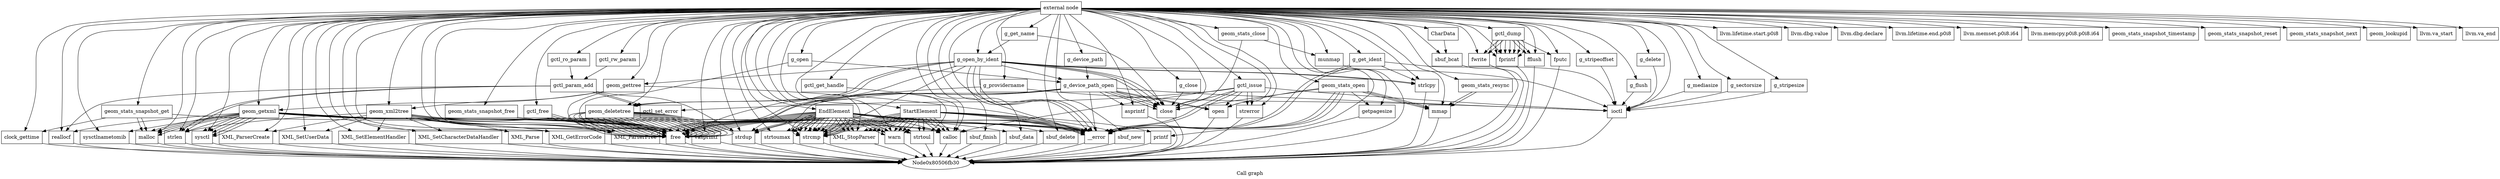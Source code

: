digraph "Call graph" {
	label="Call graph";

	Node0x80506fb00 [shape=record,label="{external node}"];
	Node0x80506fb00 -> Node0x80506fb90;
	Node0x80506fb00 -> Node0x80506fe90;
	Node0x80506fb00 -> Node0x80506fef0;
	Node0x80506fb00 -> Node0x80506ff50;
	Node0x80506fb00 -> Node0x80506fbf0;
	Node0x80506fb00 -> Node0x80506fc50;
	Node0x80506fb00 -> Node0x80506fcb0;
	Node0x80506fb00 -> Node0x80506fd10;
	Node0x80506fb00 -> Node0x80506fd70;
	Node0x80506fb00 -> Node0x80506fdd0;
	Node0x80506fb00 -> Node0x80506fe30;
	Node0x80506fb00 -> Node0x80506ffb0;
	Node0x80506fb00 -> Node0x805070010;
	Node0x80506fb00 -> Node0x805070070;
	Node0x80506fb00 -> Node0x8050700d0;
	Node0x80506fb00 -> Node0x805070130;
	Node0x80506fb00 -> Node0x805070190;
	Node0x80506fb00 -> Node0x8050701f0;
	Node0x80506fb00 -> Node0x805070250;
	Node0x80506fb00 -> Node0x8050702b0;
	Node0x80506fb00 -> Node0x805070310;
	Node0x80506fb00 -> Node0x8050703d0;
	Node0x80506fb00 -> Node0x805070370;
	Node0x80506fb00 -> Node0x805070430;
	Node0x80506fb00 -> Node0x805070490;
	Node0x80506fb00 -> Node0x8050704f0;
	Node0x80506fb00 -> Node0x805070550;
	Node0x80506fb00 -> Node0x8050705b0;
	Node0x80506fb00 -> Node0x805070610;
	Node0x80506fb00 -> Node0x805070670;
	Node0x80506fb00 -> Node0x8050706d0;
	Node0x80506fb00 -> Node0x805070730;
	Node0x80506fb00 -> Node0x805070790;
	Node0x80506fb00 -> Node0x8050707f0;
	Node0x80506fb00 -> Node0x8050709d0;
	Node0x80506fb00 -> Node0x805070c70;
	Node0x80506fb00 -> Node0x805070850;
	Node0x80506fb00 -> Node0x805070eb0;
	Node0x80506fb00 -> Node0x8050708b0;
	Node0x80506fb00 -> Node0x805070910;
	Node0x80506fb00 -> Node0x805070970;
	Node0x80506fb00 -> Node0x805070f10;
	Node0x80506fb00 -> Node0x805070cd0;
	Node0x80506fb00 -> Node0x805070d30;
	Node0x80506fb00 -> Node0x805070d90;
	Node0x80506fb00 -> Node0x805070df0;
	Node0x80506fb00 -> Node0x805070bb0;
	Node0x80506fb00 -> Node0x805070c10;
	Node0x80506fb00 -> Node0x805070a90;
	Node0x80506fb00 -> Node0x805070af0;
	Node0x80506fb00 -> Node0x805070e50;
	Node0x80506fb00 -> Node0x805070a30;
	Node0x80506fb00 -> Node0x805070b50;
	Node0x80506fb00 -> Node0x805070f70;
	Node0x80506fb00 -> Node0x805070fd0;
	Node0x80506fb00 -> Node0x804eee030;
	Node0x80506fb00 -> Node0x804eee090;
	Node0x80506fb00 -> Node0x804eee0f0;
	Node0x80506fb00 -> Node0x804eee150;
	Node0x80506fb00 -> Node0x804eee1b0;
	Node0x80506fb00 -> Node0x804eee210;
	Node0x80506fb00 -> Node0x804eee270;
	Node0x80506fb00 -> Node0x804eee3f0;
	Node0x80506fb00 -> Node0x804eee390;
	Node0x80506fb00 -> Node0x804eee450;
	Node0x80506fb00 -> Node0x804eee4b0;
	Node0x80506fb00 -> Node0x804eee510;
	Node0x80506fb00 -> Node0x804eee570;
	Node0x80506fb00 -> Node0x804eee5d0;
	Node0x80506fb00 -> Node0x804eee630;
	Node0x80506fb00 -> Node0x804eee690;
	Node0x80506fb00 -> Node0x804eee750;
	Node0x80506fb00 -> Node0x804eee7b0;
	Node0x80506fb00 -> Node0x804eee810;
	Node0x80506fb00 -> Node0x804eee870;
	Node0x80506fb00 -> Node0x804eee8d0;
	Node0x80506fb00 -> Node0x804eee930;
	Node0x80506fb00 -> Node0x804eee990;
	Node0x80506fb00 -> Node0x804eee9f0;
	Node0x80506fb00 -> Node0x804eeea50;
	Node0x80506fb00 -> Node0x804eeeab0;
	Node0x80506fb00 -> Node0x804eeeb10;
	Node0x80506fb00 -> Node0x804eeeb70;
	Node0x80506fb00 -> Node0x804eeebd0;
	Node0x80506fb00 -> Node0x804eeec30;
	Node0x80506fb90 [shape=record,label="{geom_getxml}"];
	Node0x80506fb90 -> Node0x80506fbf0;
	Node0x80506fb90 -> Node0x80506fc50;
	Node0x80506fb90 -> Node0x80506fcb0;
	Node0x80506fb90 -> Node0x80506fc50;
	Node0x80506fb90 -> Node0x80506fd10;
	Node0x80506fb90 -> Node0x80506fd70;
	Node0x80506fb90 -> Node0x80506fdd0;
	Node0x80506fb90 -> Node0x80506fe30;
	Node0x80506fb90 -> Node0x80506fcb0;
	Node0x80506fb90 -> Node0x80506fc50;
	Node0x80506fb90 -> Node0x80506fdd0;
	Node0x80506fb90 -> Node0x80506fe30;
	Node0x80506fb90 -> Node0x80506fcb0;
	Node0x80506fb90 -> Node0x80506fc50;
	Node0x80506fb90 -> Node0x80506fdd0;
	Node0x80506fb90 -> Node0x80506fe30;
	Node0x80506fb90 -> Node0x80506fcb0;
	Node0x80506fb90 -> Node0x80506fc50;
	Node0x80506fb90 -> Node0x80506fdd0;
	Node0x80506fb90 -> Node0x80506fe30;
	Node0x80506fe90 [shape=record,label="{llvm.lifetime.start.p0i8}"];
	Node0x80506fef0 [shape=record,label="{llvm.dbg.value}"];
	Node0x80506ff50 [shape=record,label="{llvm.dbg.declare}"];
	Node0x80506fbf0 [shape=record,label="{sysctlnametomib}"];
	Node0x80506fbf0 -> Node0x80506fb30;
	Node0x80506fc50 [shape=record,label="{sysctl}"];
	Node0x80506fc50 -> Node0x80506fb30;
	Node0x80506fcb0 [shape=record,label="{malloc}"];
	Node0x80506fcb0 -> Node0x80506fb30;
	Node0x80506fd10 [shape=record,label="{strlen}"];
	Node0x80506fd10 -> Node0x80506fb30;
	Node0x80506fd70 [shape=record,label="{reallocf}"];
	Node0x80506fd70 -> Node0x80506fb30;
	Node0x80506fdd0 [shape=record,label="{free}"];
	Node0x80506fdd0 -> Node0x80506fb30;
	Node0x80506fe30 [shape=record,label="{__error}"];
	Node0x80506fe30 -> Node0x80506fb30;
	Node0x80506ffb0 [shape=record,label="{llvm.lifetime.end.p0i8}"];
	Node0x805070010 [shape=record,label="{geom_stats_close}"];
	Node0x805070010 -> Node0x805070070;
	Node0x805070010 -> Node0x8050700d0;
	Node0x805070070 [shape=record,label="{munmap}"];
	Node0x805070070 -> Node0x80506fb30;
	Node0x8050700d0 [shape=record,label="{close}"];
	Node0x8050700d0 -> Node0x80506fb30;
	Node0x805070130 [shape=record,label="{geom_stats_resync}"];
	Node0x805070130 -> Node0x805070190;
	Node0x805070130 -> Node0x805070190;
	Node0x805070190 [shape=record,label="{mmap}"];
	Node0x805070190 -> Node0x80506fb30;
	Node0x8050701f0 [shape=record,label="{geom_stats_open}"];
	Node0x8050701f0 -> Node0x805070250;
	Node0x8050701f0 -> Node0x80506fe30;
	Node0x8050701f0 -> Node0x8050702b0;
	Node0x8050701f0 -> Node0x805070190;
	Node0x8050701f0 -> Node0x80506fe30;
	Node0x8050701f0 -> Node0x8050700d0;
	Node0x8050701f0 -> Node0x80506fe30;
	Node0x8050701f0 -> Node0x805070190;
	Node0x8050701f0 -> Node0x805070190;
	Node0x805070250 [shape=record,label="{open}"];
	Node0x805070250 -> Node0x80506fb30;
	Node0x8050702b0 [shape=record,label="{getpagesize}"];
	Node0x8050702b0 -> Node0x80506fb30;
	Node0x805070310 [shape=record,label="{geom_stats_snapshot_get}"];
	Node0x805070310 -> Node0x80506fcb0;
	Node0x805070310 -> Node0x80506fcb0;
	Node0x805070310 -> Node0x80506fdd0;
	Node0x805070310 -> Node0x805070370;
	Node0x8050703d0 [shape=record,label="{llvm.memset.p0i8.i64}"];
	Node0x805070370 [shape=record,label="{clock_gettime}"];
	Node0x805070370 -> Node0x80506fb30;
	Node0x805070430 [shape=record,label="{llvm.memcpy.p0i8.p0i8.i64}"];
	Node0x805070490 [shape=record,label="{geom_stats_snapshot_free}"];
	Node0x805070490 -> Node0x80506fdd0;
	Node0x805070490 -> Node0x80506fdd0;
	Node0x8050704f0 [shape=record,label="{geom_stats_snapshot_timestamp}"];
	Node0x805070550 [shape=record,label="{geom_stats_snapshot_reset}"];
	Node0x8050705b0 [shape=record,label="{geom_stats_snapshot_next}"];
	Node0x804eee090 [shape=record,label="{fwrite}"];
	Node0x804eee090 -> Node0x80506fb30;
	Node0x805070610 [shape=record,label="{geom_lookupid}"];
	Node0x805070670 [shape=record,label="{geom_xml2tree}"];
	Node0x805070670 -> Node0x8050706d0;
	Node0x805070670 -> Node0x805070730;
	Node0x805070670 -> Node0x805070790;
	Node0x805070670 -> Node0x8050707f0;
	Node0x805070670 -> Node0x805070850;
	Node0x805070670 -> Node0x8050708b0;
	Node0x805070670 -> Node0x80506fd10;
	Node0x805070670 -> Node0x805070910;
	Node0x805070670 -> Node0x805070970;
	Node0x805070670 -> Node0x805070790;
	Node0x805070670 -> Node0x80506fdd0;
	Node0x805070670 -> Node0x805070790;
	Node0x805070670 -> Node0x805070730;
	Node0x805070670 -> Node0x80506fdd0;
	Node0x8050706d0 [shape=record,label="{XML_ParserCreate}"];
	Node0x8050706d0 -> Node0x80506fb30;
	Node0x805070730 [shape=record,label="{calloc}"];
	Node0x805070730 -> Node0x80506fb30;
	Node0x805070790 [shape=record,label="{XML_ParserFree}"];
	Node0x805070790 -> Node0x80506fb30;
	Node0x8050707f0 [shape=record,label="{XML_SetUserData}"];
	Node0x8050707f0 -> Node0x80506fb30;
	Node0x8050709d0 [shape=record,label="{StartElement}"];
	Node0x8050709d0 -> Node0x805070a30;
	Node0x8050709d0 -> Node0x805070a90;
	Node0x8050709d0 -> Node0x805070af0;
	Node0x8050709d0 -> Node0x805070a90;
	Node0x8050709d0 -> Node0x805070af0;
	Node0x8050709d0 -> Node0x805070b50;
	Node0x8050709d0 -> Node0x805070a90;
	Node0x8050709d0 -> Node0x805070730;
	Node0x8050709d0 -> Node0x80506fe30;
	Node0x8050709d0 -> Node0x805070bb0;
	Node0x8050709d0 -> Node0x805070c10;
	Node0x8050709d0 -> Node0x805070a90;
	Node0x8050709d0 -> Node0x805070730;
	Node0x8050709d0 -> Node0x80506fe30;
	Node0x8050709d0 -> Node0x805070bb0;
	Node0x8050709d0 -> Node0x805070c10;
	Node0x8050709d0 -> Node0x805070a90;
	Node0x8050709d0 -> Node0x805070730;
	Node0x8050709d0 -> Node0x80506fe30;
	Node0x8050709d0 -> Node0x805070bb0;
	Node0x8050709d0 -> Node0x805070c10;
	Node0x8050709d0 -> Node0x805070a90;
	Node0x8050709d0 -> Node0x805070730;
	Node0x8050709d0 -> Node0x80506fe30;
	Node0x8050709d0 -> Node0x805070bb0;
	Node0x8050709d0 -> Node0x805070c10;
	Node0x8050709d0 -> Node0x805070a90;
	Node0x805070c70 [shape=record,label="{EndElement}"];
	Node0x805070c70 -> Node0x805070cd0;
	Node0x805070c70 -> Node0x805070d30;
	Node0x805070c70 -> Node0x805070d90;
	Node0x805070c70 -> Node0x805070df0;
	Node0x805070c70 -> Node0x80506fe30;
	Node0x805070c70 -> Node0x805070bb0;
	Node0x805070c70 -> Node0x805070c10;
	Node0x805070c70 -> Node0x80506fdd0;
	Node0x805070c70 -> Node0x805070a90;
	Node0x805070c70 -> Node0x805070a90;
	Node0x805070c70 -> Node0x805070af0;
	Node0x805070c70 -> Node0x80506fdd0;
	Node0x805070c70 -> Node0x805070a90;
	Node0x805070c70 -> Node0x805070a90;
	Node0x805070c70 -> Node0x805070e50;
	Node0x805070c70 -> Node0x80506fdd0;
	Node0x805070c70 -> Node0x805070a90;
	Node0x805070c70 -> Node0x805070af0;
	Node0x805070c70 -> Node0x80506fdd0;
	Node0x805070c70 -> Node0x805070a90;
	Node0x805070c70 -> Node0x805070e50;
	Node0x805070c70 -> Node0x80506fdd0;
	Node0x805070c70 -> Node0x805070a90;
	Node0x805070c70 -> Node0x805070e50;
	Node0x805070c70 -> Node0x80506fdd0;
	Node0x805070c70 -> Node0x805070a90;
	Node0x805070c70 -> Node0x80506fdd0;
	Node0x805070c70 -> Node0x805070a90;
	Node0x805070c70 -> Node0x805070730;
	Node0x805070c70 -> Node0x80506fe30;
	Node0x805070c70 -> Node0x805070bb0;
	Node0x805070c70 -> Node0x805070c10;
	Node0x805070c70 -> Node0x80506fdd0;
	Node0x805070c70 -> Node0x805070d90;
	Node0x805070c70 -> Node0x80506fe30;
	Node0x805070c70 -> Node0x805070bb0;
	Node0x805070c70 -> Node0x805070c10;
	Node0x805070c70 -> Node0x80506fdd0;
	Node0x805070c70 -> Node0x80506fdd0;
	Node0x805070c70 -> Node0x80506fdd0;
	Node0x805070c70 -> Node0x805070a90;
	Node0x805070c70 -> Node0x805070a90;
	Node0x805070c70 -> Node0x805070a90;
	Node0x805070c70 -> Node0x805070a90;
	Node0x805070850 [shape=record,label="{XML_SetElementHandler}"];
	Node0x805070850 -> Node0x80506fb30;
	Node0x805070eb0 [shape=record,label="{CharData}"];
	Node0x805070eb0 -> Node0x805070f10;
	Node0x8050708b0 [shape=record,label="{XML_SetCharacterDataHandler}"];
	Node0x8050708b0 -> Node0x80506fb30;
	Node0x805070910 [shape=record,label="{XML_Parse}"];
	Node0x805070910 -> Node0x80506fb30;
	Node0x805070970 [shape=record,label="{XML_GetErrorCode}"];
	Node0x805070970 -> Node0x80506fb30;
	Node0x805070f10 [shape=record,label="{sbuf_bcat}"];
	Node0x805070f10 -> Node0x80506fb30;
	Node0x805070cd0 [shape=record,label="{sbuf_finish}"];
	Node0x805070cd0 -> Node0x80506fb30;
	Node0x805070d30 [shape=record,label="{sbuf_data}"];
	Node0x805070d30 -> Node0x80506fb30;
	Node0x805070d90 [shape=record,label="{strdup}"];
	Node0x805070d90 -> Node0x80506fb30;
	Node0x805070df0 [shape=record,label="{sbuf_delete}"];
	Node0x805070df0 -> Node0x80506fb30;
	Node0x805070bb0 [shape=record,label="{XML_StopParser}"];
	Node0x805070bb0 -> Node0x80506fb30;
	Node0x805070c10 [shape=record,label="{warn}"];
	Node0x805070c10 -> Node0x80506fb30;
	Node0x805070a90 [shape=record,label="{strcmp}"];
	Node0x805070a90 -> Node0x80506fb30;
	Node0x805070af0 [shape=record,label="{strtoul}"];
	Node0x805070af0 -> Node0x80506fb30;
	Node0x805070e50 [shape=record,label="{strtoumax}"];
	Node0x805070e50 -> Node0x80506fb30;
	Node0x805070a30 [shape=record,label="{sbuf_new}"];
	Node0x805070a30 -> Node0x80506fb30;
	Node0x805070b50 [shape=record,label="{printf}"];
	Node0x805070b50 -> Node0x80506fb30;
	Node0x805070f70 [shape=record,label="{geom_gettree}"];
	Node0x805070f70 -> Node0x80506fb90;
	Node0x805070f70 -> Node0x80506fe30;
	Node0x805070f70 -> Node0x805070670;
	Node0x805070f70 -> Node0x80506fdd0;
	Node0x805070fd0 [shape=record,label="{geom_deletetree}"];
	Node0x805070fd0 -> Node0x80506fdd0;
	Node0x805070fd0 -> Node0x80506fdd0;
	Node0x805070fd0 -> Node0x80506fdd0;
	Node0x805070fd0 -> Node0x80506fdd0;
	Node0x805070fd0 -> Node0x80506fdd0;
	Node0x805070fd0 -> Node0x80506fdd0;
	Node0x805070fd0 -> Node0x80506fdd0;
	Node0x805070fd0 -> Node0x80506fdd0;
	Node0x805070fd0 -> Node0x80506fdd0;
	Node0x805070fd0 -> Node0x80506fdd0;
	Node0x805070fd0 -> Node0x80506fdd0;
	Node0x805070fd0 -> Node0x80506fdd0;
	Node0x805070fd0 -> Node0x80506fdd0;
	Node0x805070fd0 -> Node0x80506fdd0;
	Node0x805070fd0 -> Node0x80506fdd0;
	Node0x805070fd0 -> Node0x80506fdd0;
	Node0x805070fd0 -> Node0x80506fdd0;
	Node0x805070fd0 -> Node0x80506fdd0;
	Node0x805070fd0 -> Node0x80506fdd0;
	Node0x805070fd0 -> Node0x80506fdd0;
	Node0x805070fd0 -> Node0x80506fdd0;
	Node0x805070fd0 -> Node0x80506fdd0;
	Node0x804eee030 [shape=record,label="{gctl_dump}"];
	Node0x804eee030 -> Node0x804eee090;
	Node0x804eee030 -> Node0x804eee0f0;
	Node0x804eee030 -> Node0x804eee0f0;
	Node0x804eee030 -> Node0x804eee090;
	Node0x804eee030 -> Node0x804eee0f0;
	Node0x804eee030 -> Node0x804eee0f0;
	Node0x804eee030 -> Node0x804eee150;
	Node0x804eee030 -> Node0x804eee0f0;
	Node0x804eee030 -> Node0x804eee0f0;
	Node0x804eee030 -> Node0x804eee150;
	Node0x804eee030 -> Node0x804eee0f0;
	Node0x804eee030 -> Node0x804eee0f0;
	Node0x804eee030 -> Node0x804eee1b0;
	Node0x804eee0f0 [shape=record,label="{fprintf}"];
	Node0x804eee0f0 -> Node0x80506fb30;
	Node0x804eee150 [shape=record,label="{fflush}"];
	Node0x804eee150 -> Node0x80506fb30;
	Node0x804eee1b0 [shape=record,label="{fputc}"];
	Node0x804eee1b0 -> Node0x80506fb30;
	Node0x804eee210 [shape=record,label="{gctl_get_handle}"];
	Node0x804eee210 -> Node0x805070730;
	Node0x804eee270 [shape=record,label="{gctl_ro_param}"];
	Node0x804eee270 -> Node0x804eee2d0;
	Node0x804eee2d0 [shape=record,label="{gctl_param_add}"];
	Node0x804eee2d0 -> Node0x80506fd70;
	Node0x804eee2d0 -> Node0x804eee330;
	Node0x804eee2d0 -> Node0x805070d90;
	Node0x804eee2d0 -> Node0x804eee330;
	Node0x804eee2d0 -> Node0x80506fd10;
	Node0x804eee2d0 -> Node0x80506fd10;
	Node0x804eee330 [shape=record,label="{gctl_set_error}"];
	Node0x804eee330 -> Node0x804eee390;
	Node0x804eee3f0 [shape=record,label="{llvm.va_start}"];
	Node0x804eee390 [shape=record,label="{vasprintf}"];
	Node0x804eee390 -> Node0x80506fb30;
	Node0x804eee450 [shape=record,label="{llvm.va_end}"];
	Node0x804eee4b0 [shape=record,label="{gctl_rw_param}"];
	Node0x804eee4b0 -> Node0x804eee2d0;
	Node0x804eee510 [shape=record,label="{gctl_issue}"];
	Node0x804eee510 -> Node0x805070730;
	Node0x804eee510 -> Node0x804eee330;
	Node0x804eee510 -> Node0x805070250;
	Node0x804eee510 -> Node0x80506fe30;
	Node0x804eee510 -> Node0x804eee570;
	Node0x804eee510 -> Node0x804eee5d0;
	Node0x804eee510 -> Node0x8050700d0;
	Node0x804eee510 -> Node0x80506fe30;
	Node0x804eee510 -> Node0x804eee570;
	Node0x804eee570 [shape=record,label="{strerror}"];
	Node0x804eee570 -> Node0x80506fb30;
	Node0x804eee5d0 [shape=record,label="{ioctl}"];
	Node0x804eee5d0 -> Node0x80506fb30;
	Node0x804eee630 [shape=record,label="{gctl_free}"];
	Node0x804eee630 -> Node0x80506fdd0;
	Node0x804eee630 -> Node0x80506fdd0;
	Node0x804eee630 -> Node0x80506fdd0;
	Node0x804eee630 -> Node0x80506fdd0;
	Node0x804eee690 [shape=record,label="{g_open}"];
	Node0x804eee690 -> Node0x804eee6f0;
	Node0x804eee690 -> Node0x80506fdd0;
	Node0x804eee6f0 [shape=record,label="{g_device_path_open}"];
	Node0x804eee6f0 -> Node0x805070250;
	Node0x804eee6f0 -> Node0x805070d90;
	Node0x804eee6f0 -> Node0x8050700d0;
	Node0x804eee6f0 -> Node0x804eee750;
	Node0x804eee6f0 -> Node0x805070250;
	Node0x804eee6f0 -> Node0x80506fdd0;
	Node0x804eee6f0 -> Node0x804eee5d0;
	Node0x804eee6f0 -> Node0x80506fdd0;
	Node0x804eee6f0 -> Node0x8050700d0;
	Node0x804eee6f0 -> Node0x80506fe30;
	Node0x804eee6f0 -> Node0x8050700d0;
	Node0x804eee750 [shape=record,label="{asprintf}"];
	Node0x804eee750 -> Node0x80506fb30;
	Node0x804eee7b0 [shape=record,label="{g_close}"];
	Node0x804eee7b0 -> Node0x8050700d0;
	Node0x804eee810 [shape=record,label="{g_mediasize}"];
	Node0x804eee810 -> Node0x804eee5d0;
	Node0x804eee870 [shape=record,label="{g_sectorsize}"];
	Node0x804eee870 -> Node0x804eee5d0;
	Node0x804eee8d0 [shape=record,label="{g_stripesize}"];
	Node0x804eee8d0 -> Node0x804eee5d0;
	Node0x804eee930 [shape=record,label="{g_stripeoffset}"];
	Node0x804eee930 -> Node0x804eee5d0;
	Node0x804eee990 [shape=record,label="{g_providername}"];
	Node0x804eee990 -> Node0x804eee5d0;
	Node0x804eee990 -> Node0x805070d90;
	Node0x804eee9f0 [shape=record,label="{g_flush}"];
	Node0x804eee9f0 -> Node0x804eee5d0;
	Node0x804eeea50 [shape=record,label="{g_delete}"];
	Node0x804eeea50 -> Node0x804eee5d0;
	Node0x804eeeab0 [shape=record,label="{g_get_ident}"];
	Node0x804eeeab0 -> Node0x804eee5d0;
	Node0x804eeeab0 -> Node0x80506fe30;
	Node0x804eeeab0 -> Node0x804eeeb10;
	Node0x804eeeab0 -> Node0x80506fe30;
	Node0x804eeeb10 [shape=record,label="{strlcpy}"];
	Node0x804eeeb10 -> Node0x80506fb30;
	Node0x804eeeb70 [shape=record,label="{g_get_name}"];
	Node0x804eeeb70 -> Node0x804eeebd0;
	Node0x804eeeb70 -> Node0x8050700d0;
	Node0x804eeebd0 [shape=record,label="{g_open_by_ident}"];
	Node0x804eeebd0 -> Node0x805070f70;
	Node0x804eeebd0 -> Node0x80506fe30;
	Node0x804eeebd0 -> Node0x804eee6f0;
	Node0x804eeebd0 -> Node0x80506fdd0;
	Node0x804eeebd0 -> Node0x804eee5d0;
	Node0x804eeebd0 -> Node0x804eeeb10;
	Node0x804eeebd0 -> Node0x80506fe30;
	Node0x804eeebd0 -> Node0x8050700d0;
	Node0x804eeebd0 -> Node0x805070a90;
	Node0x804eeebd0 -> Node0x8050700d0;
	Node0x804eeebd0 -> Node0x804eeeb10;
	Node0x804eeebd0 -> Node0x8050700d0;
	Node0x804eeebd0 -> Node0x805070fd0;
	Node0x804eeebd0 -> Node0x805070fd0;
	Node0x804eeebd0 -> Node0x80506fe30;
	Node0x804eeec30 [shape=record,label="{g_device_path}"];
	Node0x804eeec30 -> Node0x804eee6f0;
}

